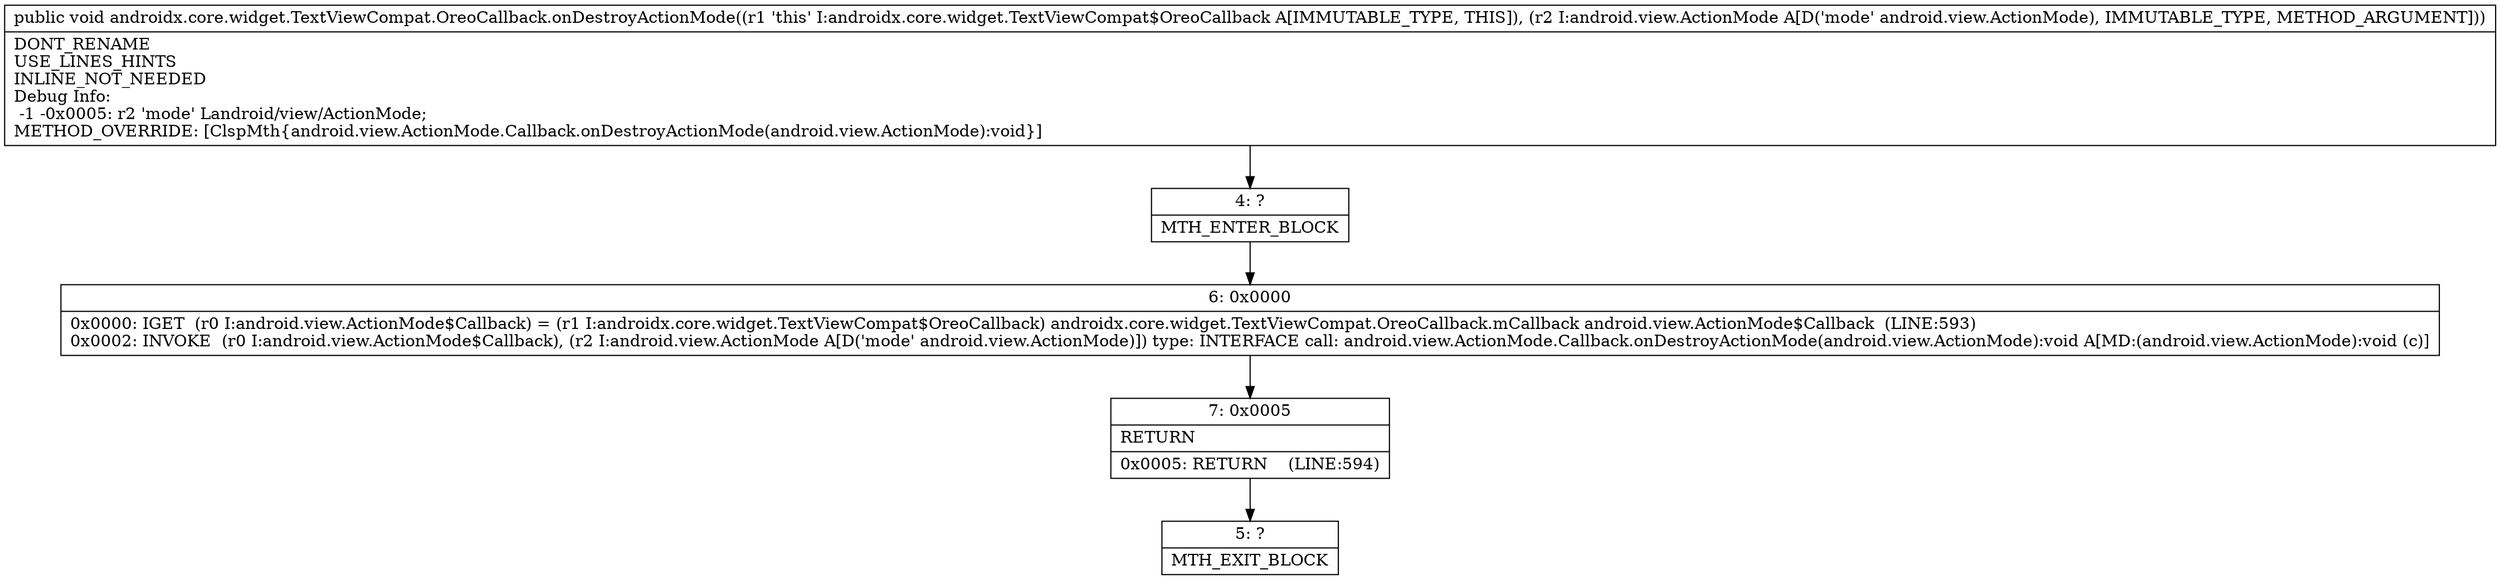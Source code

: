 digraph "CFG forandroidx.core.widget.TextViewCompat.OreoCallback.onDestroyActionMode(Landroid\/view\/ActionMode;)V" {
Node_4 [shape=record,label="{4\:\ ?|MTH_ENTER_BLOCK\l}"];
Node_6 [shape=record,label="{6\:\ 0x0000|0x0000: IGET  (r0 I:android.view.ActionMode$Callback) = (r1 I:androidx.core.widget.TextViewCompat$OreoCallback) androidx.core.widget.TextViewCompat.OreoCallback.mCallback android.view.ActionMode$Callback  (LINE:593)\l0x0002: INVOKE  (r0 I:android.view.ActionMode$Callback), (r2 I:android.view.ActionMode A[D('mode' android.view.ActionMode)]) type: INTERFACE call: android.view.ActionMode.Callback.onDestroyActionMode(android.view.ActionMode):void A[MD:(android.view.ActionMode):void (c)]\l}"];
Node_7 [shape=record,label="{7\:\ 0x0005|RETURN\l|0x0005: RETURN    (LINE:594)\l}"];
Node_5 [shape=record,label="{5\:\ ?|MTH_EXIT_BLOCK\l}"];
MethodNode[shape=record,label="{public void androidx.core.widget.TextViewCompat.OreoCallback.onDestroyActionMode((r1 'this' I:androidx.core.widget.TextViewCompat$OreoCallback A[IMMUTABLE_TYPE, THIS]), (r2 I:android.view.ActionMode A[D('mode' android.view.ActionMode), IMMUTABLE_TYPE, METHOD_ARGUMENT]))  | DONT_RENAME\lUSE_LINES_HINTS\lINLINE_NOT_NEEDED\lDebug Info:\l  \-1 \-0x0005: r2 'mode' Landroid\/view\/ActionMode;\lMETHOD_OVERRIDE: [ClspMth\{android.view.ActionMode.Callback.onDestroyActionMode(android.view.ActionMode):void\}]\l}"];
MethodNode -> Node_4;Node_4 -> Node_6;
Node_6 -> Node_7;
Node_7 -> Node_5;
}

